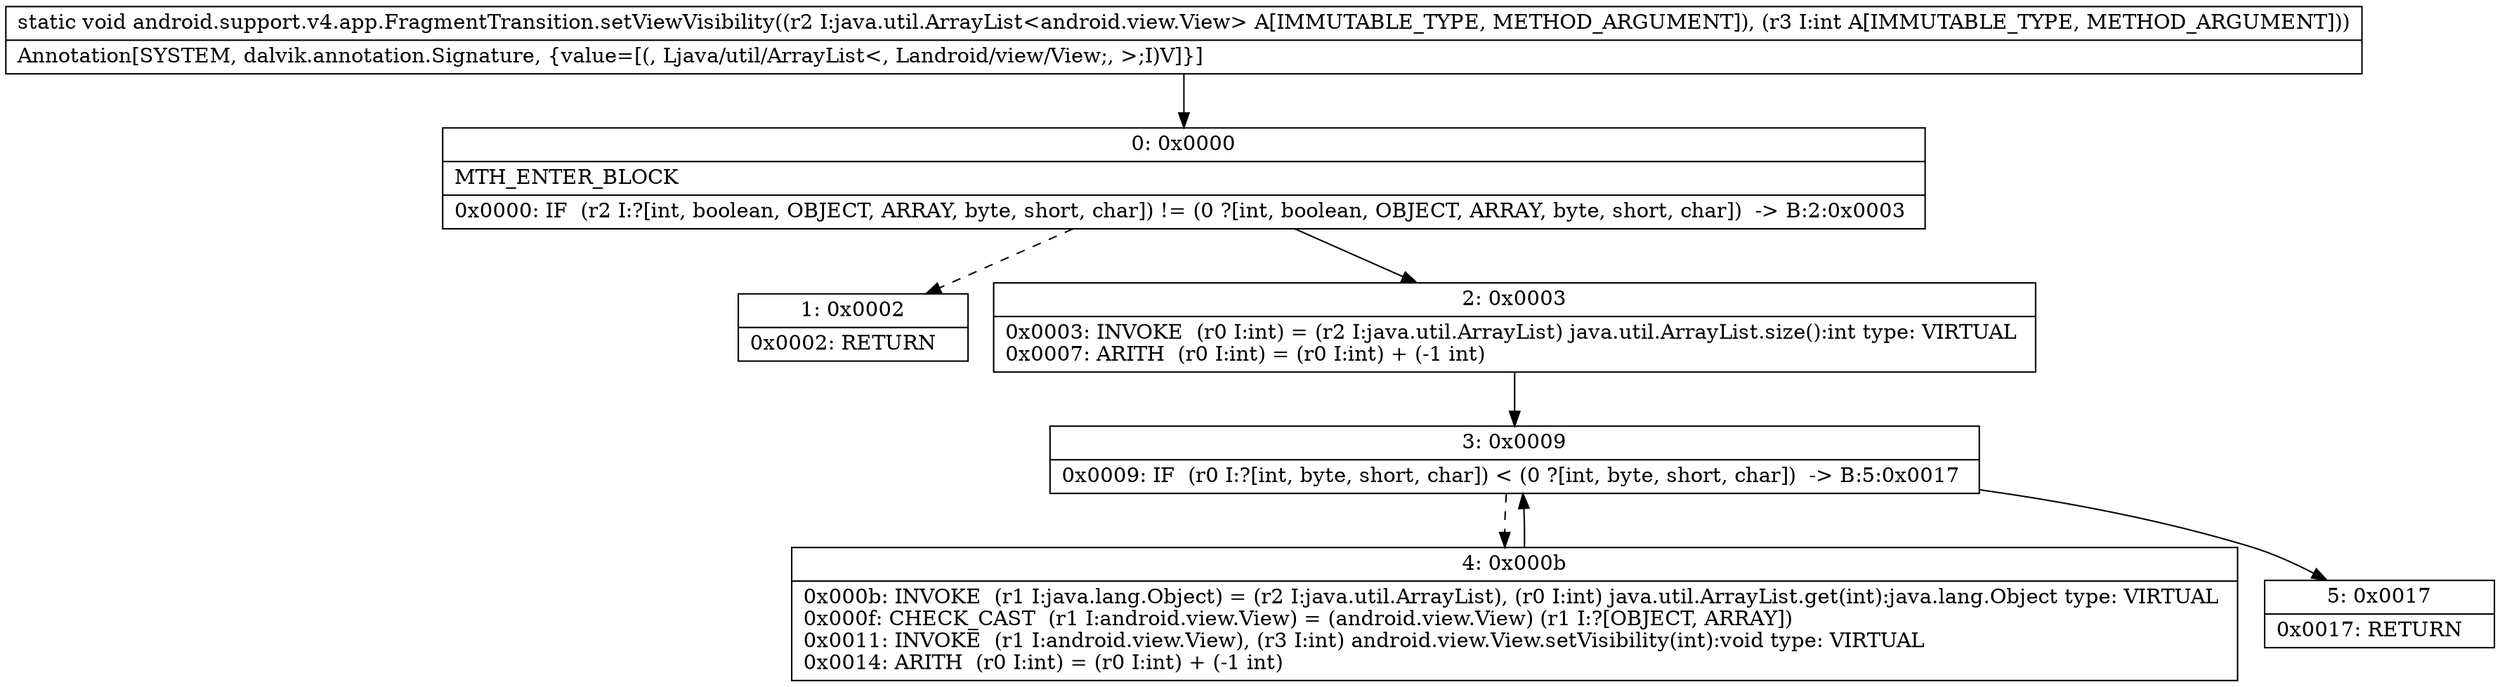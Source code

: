 digraph "CFG forandroid.support.v4.app.FragmentTransition.setViewVisibility(Ljava\/util\/ArrayList;I)V" {
Node_0 [shape=record,label="{0\:\ 0x0000|MTH_ENTER_BLOCK\l|0x0000: IF  (r2 I:?[int, boolean, OBJECT, ARRAY, byte, short, char]) != (0 ?[int, boolean, OBJECT, ARRAY, byte, short, char])  \-\> B:2:0x0003 \l}"];
Node_1 [shape=record,label="{1\:\ 0x0002|0x0002: RETURN   \l}"];
Node_2 [shape=record,label="{2\:\ 0x0003|0x0003: INVOKE  (r0 I:int) = (r2 I:java.util.ArrayList) java.util.ArrayList.size():int type: VIRTUAL \l0x0007: ARITH  (r0 I:int) = (r0 I:int) + (\-1 int) \l}"];
Node_3 [shape=record,label="{3\:\ 0x0009|0x0009: IF  (r0 I:?[int, byte, short, char]) \< (0 ?[int, byte, short, char])  \-\> B:5:0x0017 \l}"];
Node_4 [shape=record,label="{4\:\ 0x000b|0x000b: INVOKE  (r1 I:java.lang.Object) = (r2 I:java.util.ArrayList), (r0 I:int) java.util.ArrayList.get(int):java.lang.Object type: VIRTUAL \l0x000f: CHECK_CAST  (r1 I:android.view.View) = (android.view.View) (r1 I:?[OBJECT, ARRAY]) \l0x0011: INVOKE  (r1 I:android.view.View), (r3 I:int) android.view.View.setVisibility(int):void type: VIRTUAL \l0x0014: ARITH  (r0 I:int) = (r0 I:int) + (\-1 int) \l}"];
Node_5 [shape=record,label="{5\:\ 0x0017|0x0017: RETURN   \l}"];
MethodNode[shape=record,label="{static void android.support.v4.app.FragmentTransition.setViewVisibility((r2 I:java.util.ArrayList\<android.view.View\> A[IMMUTABLE_TYPE, METHOD_ARGUMENT]), (r3 I:int A[IMMUTABLE_TYPE, METHOD_ARGUMENT]))  | Annotation[SYSTEM, dalvik.annotation.Signature, \{value=[(, Ljava\/util\/ArrayList\<, Landroid\/view\/View;, \>;I)V]\}]\l}"];
MethodNode -> Node_0;
Node_0 -> Node_1[style=dashed];
Node_0 -> Node_2;
Node_2 -> Node_3;
Node_3 -> Node_4[style=dashed];
Node_3 -> Node_5;
Node_4 -> Node_3;
}

